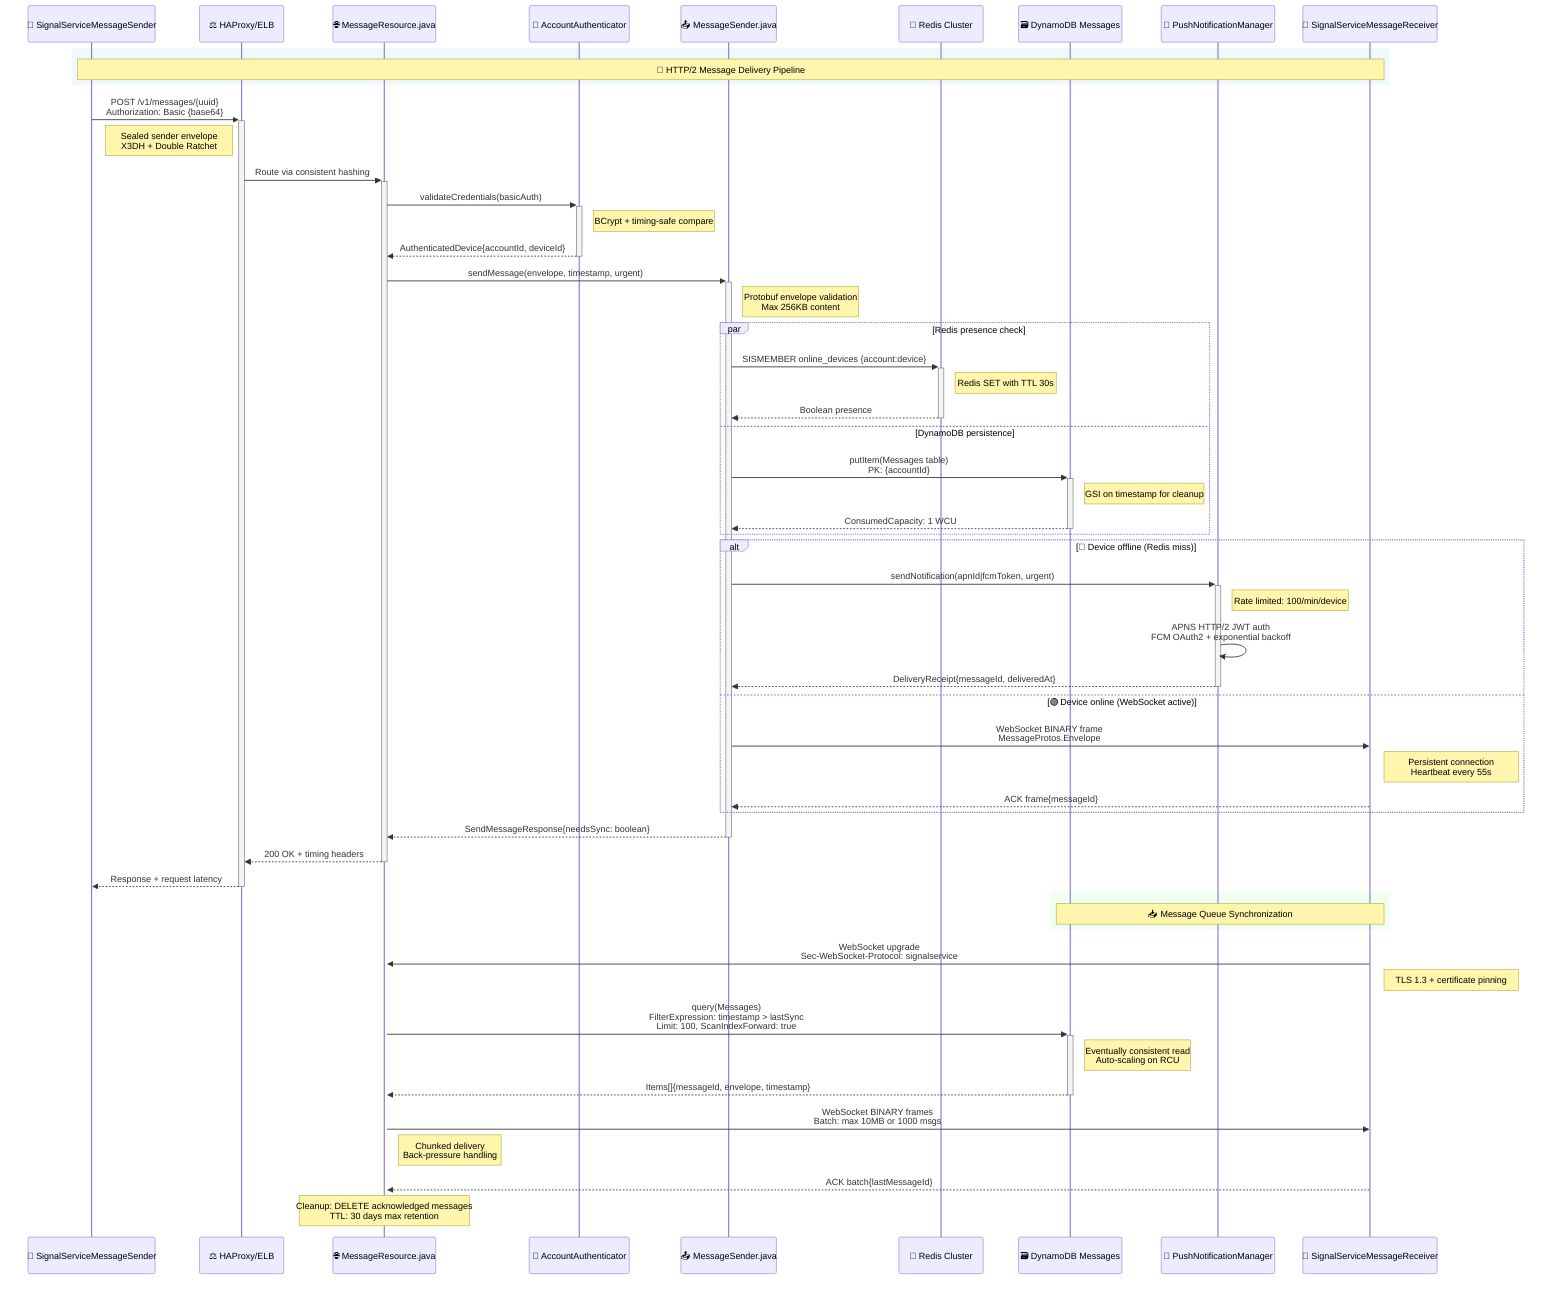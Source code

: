 sequenceDiagram
    participant C1 as 📱 SignalServiceMessageSender
    participant LB as ⚖️ HAProxy/ELB
    participant API as 🌐 MessageResource.java
    participant AUTH as 🔐 AccountAuthenticator
    participant MSG as 📤 MessageSender.java
    participant REDIS as 🔴 Redis Cluster
    participant DYNAMO as 🗃️ DynamoDB Messages
    participant PUSH as 🔔 PushNotificationManager
    participant C2 as 📱 SignalServiceMessageReceiver

    rect rgb(240, 248, 255)
        Note over C1,C2: 📨 HTTP/2 Message Delivery Pipeline
    end

    C1->>+LB: POST /v1/messages/{uuid}<br/>Authorization: Basic {base64}
    Note right of C1: Sealed sender envelope<br/>X3DH + Double Ratchet

    LB->>+API: Route via consistent hashing
    API->>+AUTH: validateCredentials(basicAuth)
    Note right of AUTH: BCrypt + timing-safe compare
    AUTH-->>-API: AuthenticatedDevice{accountId, deviceId}

    API->>+MSG: sendMessage(envelope, timestamp, urgent)
    Note right of MSG: Protobuf envelope validation<br/>Max 256KB content

    par Redis presence check
        MSG->>+REDIS: SISMEMBER online_devices {account:device}
        Note right of REDIS: Redis SET with TTL 30s
        REDIS-->>-MSG: Boolean presence
    and DynamoDB persistence
        MSG->>+DYNAMO: putItem(Messages table)<br/>PK: {accountId}#{deviceId}<br/>SK: timestamp#{messageId}
        Note right of DYNAMO: GSI on timestamp for cleanup
        DYNAMO-->>-MSG: ConsumedCapacity: 1 WCU
    end

    alt 🔴 Device offline (Redis miss)
        MSG->>+PUSH: sendNotification(apnId|fcmToken, urgent)
        Note right of PUSH: Rate limited: 100/min/device
        PUSH->>PUSH: APNS HTTP/2 JWT auth<br/>FCM OAuth2 + exponential backoff
        PUSH-->>-MSG: DeliveryReceipt{messageId, deliveredAt}
    else 🟢 Device online (WebSocket active)
        MSG->>C2: WebSocket BINARY frame<br/>MessageProtos.Envelope
        Note right of C2: Persistent connection<br/>Heartbeat every 55s
        C2-->>MSG: ACK frame{messageId}
    end

    MSG-->>-API: SendMessageResponse{needsSync: boolean}
    API-->>-LB: 200 OK + timing headers
    LB-->>-C1: Response + request latency

    rect rgb(240, 255, 240)
        Note over C2,DYNAMO: 📥 Message Queue Synchronization
    end

    C2->>+API: WebSocket upgrade<br/>Sec-WebSocket-Protocol: signalservice
    Note right of C2: TLS 1.3 + certificate pinning

    API->>+DYNAMO: query(Messages)<br/>FilterExpression: timestamp > lastSync<br/>Limit: 100, ScanIndexForward: true
    Note right of DYNAMO: Eventually consistent read<br/>Auto-scaling on RCU
    DYNAMO-->>-API: Items[]{messageId, envelope, timestamp}

    API->>C2: WebSocket BINARY frames<br/>Batch: max 10MB or 1000 msgs
    Note right of API: Chunked delivery<br/>Back-pressure handling
    C2-->>API: ACK batch{lastMessageId}

    Note over API: Cleanup: DELETE acknowledged messages<br/>TTL: 30 days max retention